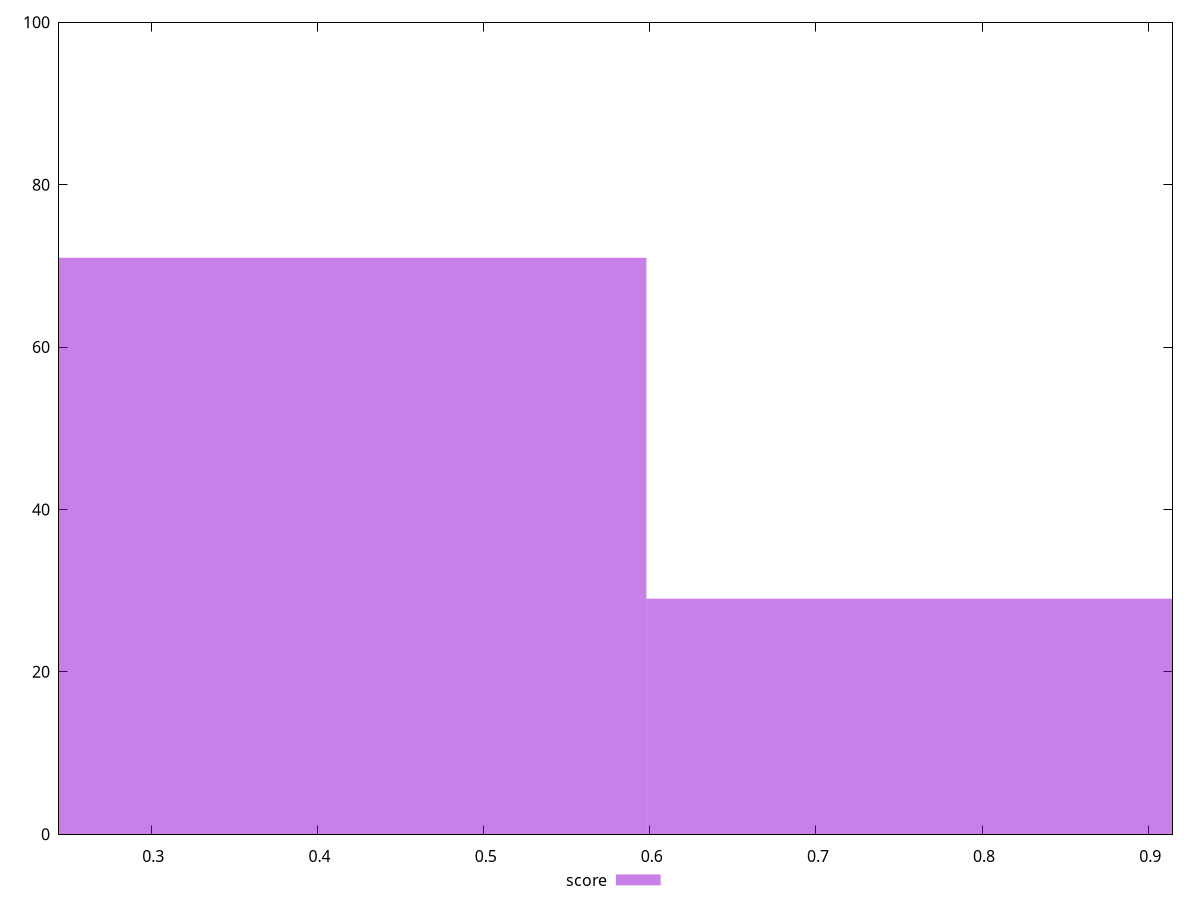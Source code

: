 reset

$score <<EOF
0.39864261291013076 71
0.7972852258202615 29
EOF

set key outside below
set boxwidth 0.39864261291013076
set xrange [0.24444197763032915:0.9145821263333085]
set yrange [0:100]
set style fill transparent solid 0.5 noborder
set terminal svg size 640, 490 enhanced background rgb 'white'
set output "report_00007_2020-12-11T15:55:29.892Z/cumulative-layout-shift/samples/pages+cached/score/histogram.svg"

plot $score title "score" with boxes

reset
